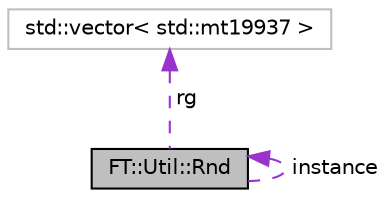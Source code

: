 digraph "FT::Util::Rnd"
{
 // LATEX_PDF_SIZE
  edge [fontname="Helvetica",fontsize="10",labelfontname="Helvetica",labelfontsize="10"];
  node [fontname="Helvetica",fontsize="10",shape=record];
  Node1 [label="FT::Util::Rnd",height=0.2,width=0.4,color="black", fillcolor="grey75", style="filled", fontcolor="black",tooltip="Defines a multi-core random number generator and its operators."];
  Node2 -> Node1 [dir="back",color="darkorchid3",fontsize="10",style="dashed",label=" rg" ,fontname="Helvetica"];
  Node2 [label="std::vector\< std::mt19937 \>",height=0.2,width=0.4,color="grey75", fillcolor="white", style="filled",tooltip=" "];
  Node1 -> Node1 [dir="back",color="darkorchid3",fontsize="10",style="dashed",label=" instance" ,fontname="Helvetica"];
}
